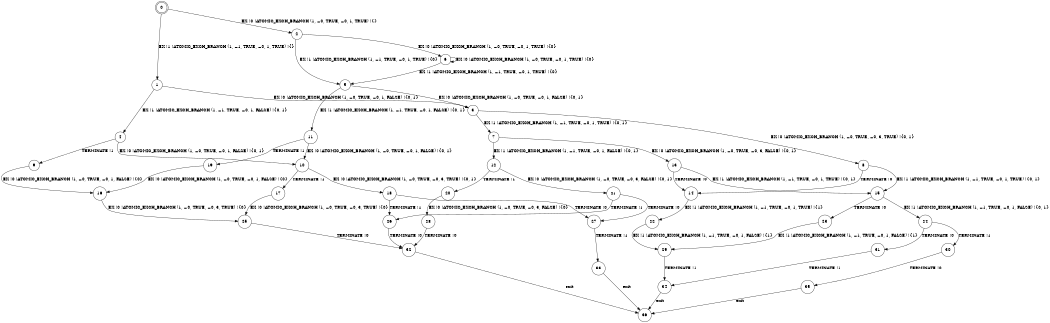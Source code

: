 digraph BCG {
size = "7, 10.5";
center = TRUE;
node [shape = circle];
0 [peripheries = 2];
0 -> 1 [label = "EX !1 !ATOMIC_EXCH_BRANCH (1, +1, TRUE, +0, 1, TRUE) !{}"];
0 -> 2 [label = "EX !0 !ATOMIC_EXCH_BRANCH (1, +0, TRUE, +0, 1, TRUE) !{}"];
1 -> 3 [label = "EX !0 !ATOMIC_EXCH_BRANCH (1, +0, TRUE, +0, 1, FALSE) !{0, 1}"];
1 -> 4 [label = "EX !1 !ATOMIC_EXCH_BRANCH (1, +1, TRUE, +0, 1, FALSE) !{0, 1}"];
2 -> 5 [label = "EX !1 !ATOMIC_EXCH_BRANCH (1, +1, TRUE, +0, 1, TRUE) !{0}"];
2 -> 6 [label = "EX !0 !ATOMIC_EXCH_BRANCH (1, +0, TRUE, +0, 1, TRUE) !{0}"];
3 -> 7 [label = "EX !1 !ATOMIC_EXCH_BRANCH (1, +1, TRUE, +0, 1, TRUE) !{0, 1}"];
3 -> 8 [label = "EX !0 !ATOMIC_EXCH_BRANCH (1, +0, TRUE, +0, 3, TRUE) !{0, 1}"];
4 -> 9 [label = "TERMINATE !1"];
4 -> 10 [label = "EX !0 !ATOMIC_EXCH_BRANCH (1, +0, TRUE, +0, 1, FALSE) !{0, 1}"];
5 -> 11 [label = "EX !1 !ATOMIC_EXCH_BRANCH (1, +1, TRUE, +0, 1, FALSE) !{0, 1}"];
5 -> 3 [label = "EX !0 !ATOMIC_EXCH_BRANCH (1, +0, TRUE, +0, 1, FALSE) !{0, 1}"];
6 -> 5 [label = "EX !1 !ATOMIC_EXCH_BRANCH (1, +1, TRUE, +0, 1, TRUE) !{0}"];
6 -> 6 [label = "EX !0 !ATOMIC_EXCH_BRANCH (1, +0, TRUE, +0, 1, TRUE) !{0}"];
7 -> 12 [label = "EX !1 !ATOMIC_EXCH_BRANCH (1, +1, TRUE, +0, 1, FALSE) !{0, 1}"];
7 -> 13 [label = "EX !0 !ATOMIC_EXCH_BRANCH (1, +0, TRUE, +0, 3, FALSE) !{0, 1}"];
8 -> 14 [label = "TERMINATE !0"];
8 -> 15 [label = "EX !1 !ATOMIC_EXCH_BRANCH (1, +1, TRUE, +0, 1, TRUE) !{0, 1}"];
9 -> 16 [label = "EX !0 !ATOMIC_EXCH_BRANCH (1, +0, TRUE, +0, 1, FALSE) !{0}"];
10 -> 17 [label = "TERMINATE !1"];
10 -> 18 [label = "EX !0 !ATOMIC_EXCH_BRANCH (1, +0, TRUE, +0, 3, TRUE) !{0, 1}"];
11 -> 19 [label = "TERMINATE !1"];
11 -> 10 [label = "EX !0 !ATOMIC_EXCH_BRANCH (1, +0, TRUE, +0, 1, FALSE) !{0, 1}"];
12 -> 20 [label = "TERMINATE !1"];
12 -> 21 [label = "EX !0 !ATOMIC_EXCH_BRANCH (1, +0, TRUE, +0, 3, FALSE) !{0, 1}"];
13 -> 14 [label = "TERMINATE !0"];
13 -> 15 [label = "EX !1 !ATOMIC_EXCH_BRANCH (1, +1, TRUE, +0, 1, TRUE) !{0, 1}"];
14 -> 22 [label = "EX !1 !ATOMIC_EXCH_BRANCH (1, +1, TRUE, +0, 1, TRUE) !{1}"];
15 -> 23 [label = "TERMINATE !0"];
15 -> 24 [label = "EX !1 !ATOMIC_EXCH_BRANCH (1, +1, TRUE, +0, 1, FALSE) !{0, 1}"];
16 -> 25 [label = "EX !0 !ATOMIC_EXCH_BRANCH (1, +0, TRUE, +0, 3, TRUE) !{0}"];
17 -> 25 [label = "EX !0 !ATOMIC_EXCH_BRANCH (1, +0, TRUE, +0, 3, TRUE) !{0}"];
18 -> 26 [label = "TERMINATE !1"];
18 -> 27 [label = "TERMINATE !0"];
19 -> 16 [label = "EX !0 !ATOMIC_EXCH_BRANCH (1, +0, TRUE, +0, 1, FALSE) !{0}"];
20 -> 28 [label = "EX !0 !ATOMIC_EXCH_BRANCH (1, +0, TRUE, +0, 3, FALSE) !{0}"];
21 -> 26 [label = "TERMINATE !1"];
21 -> 27 [label = "TERMINATE !0"];
22 -> 29 [label = "EX !1 !ATOMIC_EXCH_BRANCH (1, +1, TRUE, +0, 1, FALSE) !{1}"];
23 -> 29 [label = "EX !1 !ATOMIC_EXCH_BRANCH (1, +1, TRUE, +0, 1, FALSE) !{1}"];
24 -> 30 [label = "TERMINATE !1"];
24 -> 31 [label = "TERMINATE !0"];
25 -> 32 [label = "TERMINATE !0"];
26 -> 32 [label = "TERMINATE !0"];
27 -> 33 [label = "TERMINATE !1"];
28 -> 32 [label = "TERMINATE !0"];
29 -> 34 [label = "TERMINATE !1"];
30 -> 35 [label = "TERMINATE !0"];
31 -> 34 [label = "TERMINATE !1"];
32 -> 36 [label = "exit"];
33 -> 36 [label = "exit"];
34 -> 36 [label = "exit"];
35 -> 36 [label = "exit"];
}
